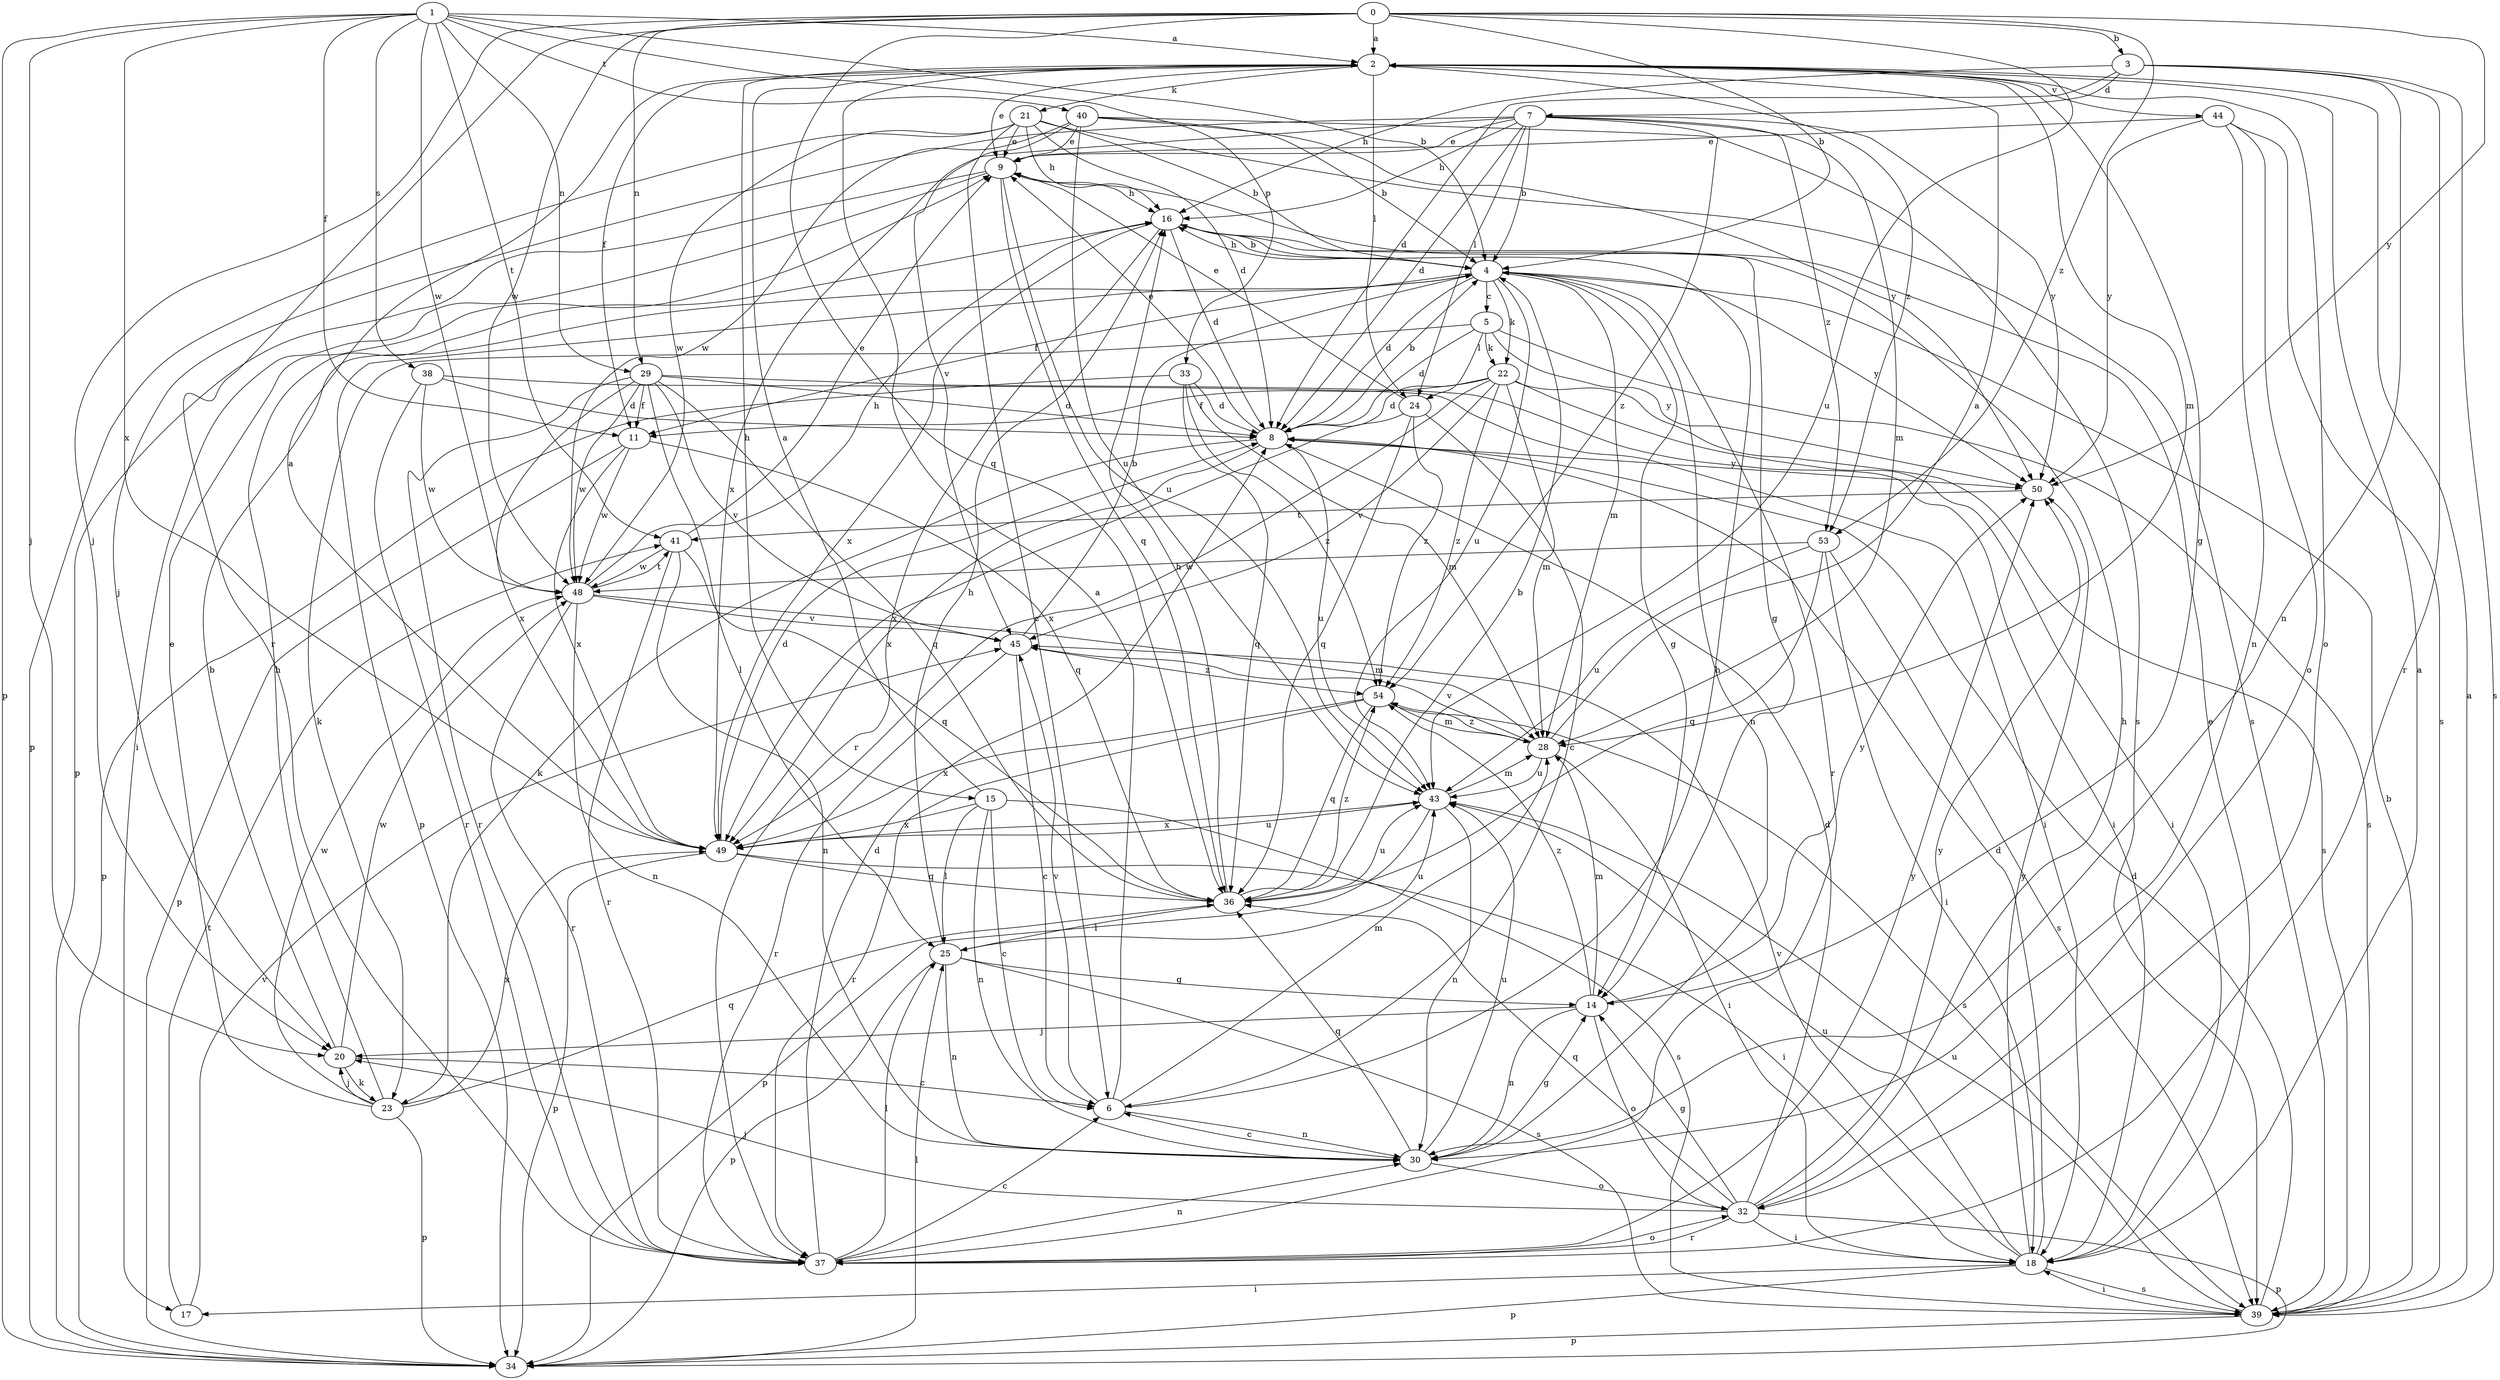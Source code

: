 strict digraph  {
0;
1;
2;
3;
4;
5;
6;
7;
8;
9;
11;
14;
15;
16;
17;
18;
20;
21;
22;
23;
24;
25;
28;
29;
30;
32;
33;
34;
36;
37;
38;
39;
40;
41;
43;
44;
45;
48;
49;
50;
53;
54;
0 -> 2  [label=a];
0 -> 3  [label=b];
0 -> 4  [label=b];
0 -> 20  [label=j];
0 -> 29  [label=n];
0 -> 36  [label=q];
0 -> 37  [label=r];
0 -> 43  [label=u];
0 -> 48  [label=w];
0 -> 50  [label=y];
0 -> 53  [label=z];
1 -> 2  [label=a];
1 -> 4  [label=b];
1 -> 11  [label=f];
1 -> 20  [label=j];
1 -> 29  [label=n];
1 -> 33  [label=p];
1 -> 34  [label=p];
1 -> 38  [label=s];
1 -> 40  [label=t];
1 -> 41  [label=t];
1 -> 48  [label=w];
1 -> 49  [label=x];
2 -> 9  [label=e];
2 -> 11  [label=f];
2 -> 14  [label=g];
2 -> 15  [label=h];
2 -> 21  [label=k];
2 -> 24  [label=l];
2 -> 28  [label=m];
2 -> 32  [label=o];
2 -> 44  [label=v];
2 -> 53  [label=z];
3 -> 7  [label=d];
3 -> 8  [label=d];
3 -> 16  [label=h];
3 -> 30  [label=n];
3 -> 37  [label=r];
3 -> 39  [label=s];
4 -> 5  [label=c];
4 -> 8  [label=d];
4 -> 11  [label=f];
4 -> 14  [label=g];
4 -> 16  [label=h];
4 -> 22  [label=k];
4 -> 28  [label=m];
4 -> 30  [label=n];
4 -> 34  [label=p];
4 -> 37  [label=r];
4 -> 43  [label=u];
4 -> 50  [label=y];
5 -> 8  [label=d];
5 -> 22  [label=k];
5 -> 23  [label=k];
5 -> 24  [label=l];
5 -> 39  [label=s];
5 -> 50  [label=y];
6 -> 2  [label=a];
6 -> 16  [label=h];
6 -> 28  [label=m];
6 -> 30  [label=n];
6 -> 45  [label=v];
7 -> 4  [label=b];
7 -> 8  [label=d];
7 -> 9  [label=e];
7 -> 16  [label=h];
7 -> 20  [label=j];
7 -> 24  [label=l];
7 -> 28  [label=m];
7 -> 49  [label=x];
7 -> 50  [label=y];
7 -> 53  [label=z];
7 -> 54  [label=z];
8 -> 4  [label=b];
8 -> 9  [label=e];
8 -> 23  [label=k];
8 -> 43  [label=u];
8 -> 49  [label=x];
8 -> 50  [label=y];
9 -> 16  [label=h];
9 -> 17  [label=i];
9 -> 34  [label=p];
9 -> 36  [label=q];
9 -> 43  [label=u];
11 -> 34  [label=p];
11 -> 36  [label=q];
11 -> 48  [label=w];
11 -> 49  [label=x];
14 -> 20  [label=j];
14 -> 28  [label=m];
14 -> 30  [label=n];
14 -> 32  [label=o];
14 -> 50  [label=y];
14 -> 54  [label=z];
15 -> 2  [label=a];
15 -> 6  [label=c];
15 -> 25  [label=l];
15 -> 30  [label=n];
15 -> 39  [label=s];
15 -> 49  [label=x];
16 -> 4  [label=b];
16 -> 8  [label=d];
16 -> 14  [label=g];
16 -> 37  [label=r];
16 -> 49  [label=x];
17 -> 41  [label=t];
17 -> 45  [label=v];
18 -> 2  [label=a];
18 -> 8  [label=d];
18 -> 9  [label=e];
18 -> 17  [label=i];
18 -> 34  [label=p];
18 -> 39  [label=s];
18 -> 43  [label=u];
18 -> 45  [label=v];
18 -> 50  [label=y];
20 -> 4  [label=b];
20 -> 6  [label=c];
20 -> 23  [label=k];
20 -> 48  [label=w];
21 -> 4  [label=b];
21 -> 6  [label=c];
21 -> 8  [label=d];
21 -> 9  [label=e];
21 -> 16  [label=h];
21 -> 34  [label=p];
21 -> 39  [label=s];
21 -> 48  [label=w];
22 -> 8  [label=d];
22 -> 11  [label=f];
22 -> 18  [label=i];
22 -> 28  [label=m];
22 -> 39  [label=s];
22 -> 45  [label=v];
22 -> 49  [label=x];
22 -> 54  [label=z];
23 -> 9  [label=e];
23 -> 16  [label=h];
23 -> 20  [label=j];
23 -> 34  [label=p];
23 -> 36  [label=q];
23 -> 48  [label=w];
23 -> 49  [label=x];
24 -> 6  [label=c];
24 -> 9  [label=e];
24 -> 36  [label=q];
24 -> 49  [label=x];
24 -> 54  [label=z];
25 -> 14  [label=g];
25 -> 16  [label=h];
25 -> 30  [label=n];
25 -> 34  [label=p];
25 -> 39  [label=s];
25 -> 43  [label=u];
28 -> 2  [label=a];
28 -> 18  [label=i];
28 -> 43  [label=u];
28 -> 45  [label=v];
28 -> 54  [label=z];
29 -> 8  [label=d];
29 -> 11  [label=f];
29 -> 18  [label=i];
29 -> 25  [label=l];
29 -> 36  [label=q];
29 -> 37  [label=r];
29 -> 45  [label=v];
29 -> 48  [label=w];
29 -> 49  [label=x];
30 -> 6  [label=c];
30 -> 14  [label=g];
30 -> 32  [label=o];
30 -> 36  [label=q];
30 -> 43  [label=u];
32 -> 8  [label=d];
32 -> 14  [label=g];
32 -> 16  [label=h];
32 -> 18  [label=i];
32 -> 20  [label=j];
32 -> 34  [label=p];
32 -> 36  [label=q];
32 -> 37  [label=r];
32 -> 50  [label=y];
33 -> 8  [label=d];
33 -> 28  [label=m];
33 -> 34  [label=p];
33 -> 36  [label=q];
33 -> 54  [label=z];
34 -> 25  [label=l];
36 -> 4  [label=b];
36 -> 16  [label=h];
36 -> 25  [label=l];
36 -> 43  [label=u];
36 -> 54  [label=z];
37 -> 6  [label=c];
37 -> 8  [label=d];
37 -> 25  [label=l];
37 -> 30  [label=n];
37 -> 32  [label=o];
37 -> 50  [label=y];
38 -> 8  [label=d];
38 -> 18  [label=i];
38 -> 37  [label=r];
38 -> 48  [label=w];
39 -> 2  [label=a];
39 -> 4  [label=b];
39 -> 8  [label=d];
39 -> 18  [label=i];
39 -> 34  [label=p];
39 -> 43  [label=u];
40 -> 4  [label=b];
40 -> 9  [label=e];
40 -> 39  [label=s];
40 -> 43  [label=u];
40 -> 45  [label=v];
40 -> 48  [label=w];
40 -> 50  [label=y];
41 -> 9  [label=e];
41 -> 30  [label=n];
41 -> 36  [label=q];
41 -> 37  [label=r];
41 -> 48  [label=w];
43 -> 28  [label=m];
43 -> 30  [label=n];
43 -> 34  [label=p];
43 -> 49  [label=x];
44 -> 9  [label=e];
44 -> 30  [label=n];
44 -> 32  [label=o];
44 -> 39  [label=s];
44 -> 50  [label=y];
45 -> 4  [label=b];
45 -> 6  [label=c];
45 -> 37  [label=r];
45 -> 54  [label=z];
48 -> 16  [label=h];
48 -> 28  [label=m];
48 -> 30  [label=n];
48 -> 37  [label=r];
48 -> 41  [label=t];
48 -> 45  [label=v];
49 -> 2  [label=a];
49 -> 8  [label=d];
49 -> 18  [label=i];
49 -> 34  [label=p];
49 -> 36  [label=q];
49 -> 43  [label=u];
50 -> 41  [label=t];
53 -> 18  [label=i];
53 -> 36  [label=q];
53 -> 39  [label=s];
53 -> 43  [label=u];
53 -> 48  [label=w];
54 -> 28  [label=m];
54 -> 36  [label=q];
54 -> 37  [label=r];
54 -> 39  [label=s];
54 -> 49  [label=x];
}
